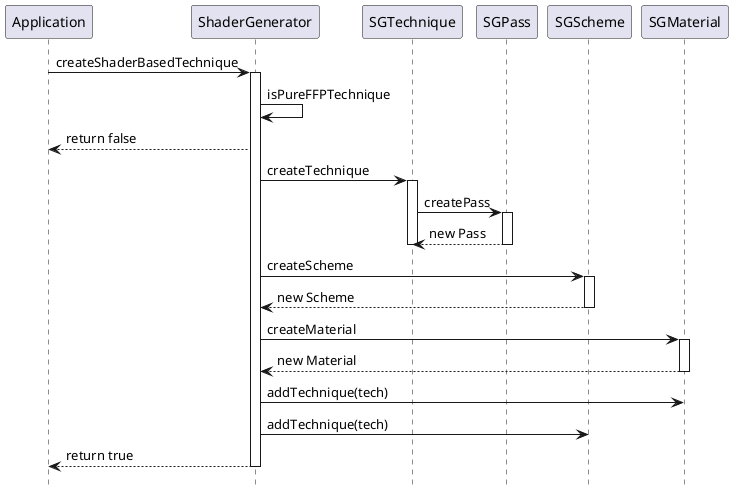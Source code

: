 @startuml
hide footbox

Application -> ShaderGenerator: createShaderBasedTechnique
activate ShaderGenerator
ShaderGenerator -> ShaderGenerator: isPureFFPTechnique
ShaderGenerator --> Application: return false
ShaderGenerator -> SGTechnique: createTechnique
activate SGTechnique

SGTechnique -> SGPass: createPass
activate SGPass
SGPass --> SGTechnique: new Pass
deactivate SGPass
deactivate SGTechnique

ShaderGenerator -> SGScheme: createScheme
activate SGScheme
SGScheme --> ShaderGenerator: new Scheme
deactivate SGScheme

ShaderGenerator -> SGMaterial: createMaterial
activate SGMaterial
SGMaterial --> ShaderGenerator: new Material
deactivate SGMaterial

ShaderGenerator -> SGMaterial: addTechnique(tech)
ShaderGenerator -> SGScheme: addTechnique(tech)

ShaderGenerator --> Application: return true
deactivate ShaderGenerator
@enduml
